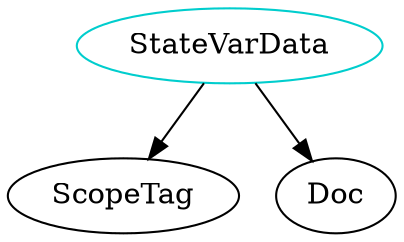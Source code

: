digraph statevardata{
StateVarData -> ScopeTag;
StateVarData -> Doc;
StateVarData	[shape=oval, color=cyan3, label="StateVarData"];
}
